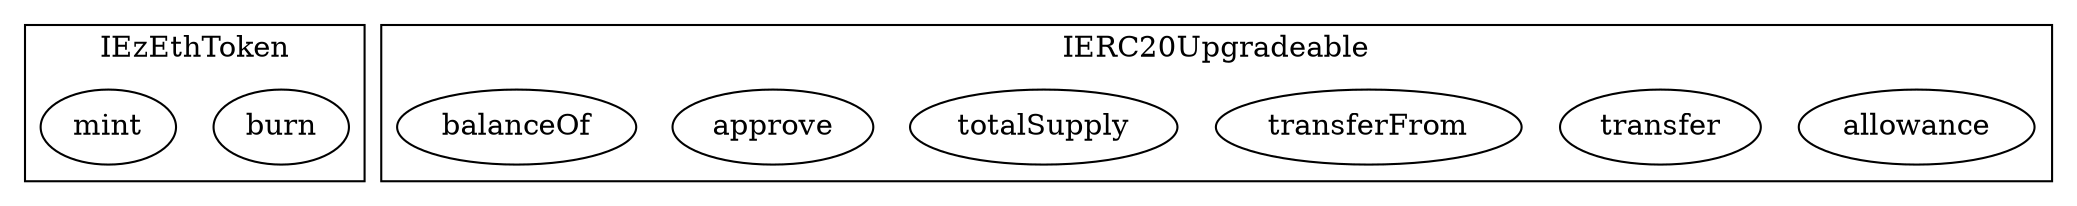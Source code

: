 strict digraph {
subgraph cluster_3506_IEzEthToken {
label = "IEzEthToken"
"3506_burn" [label="burn"]
"3506_mint" [label="mint"]
}subgraph cluster_1927_IERC20Upgradeable {
label = "IERC20Upgradeable"
"1927_allowance" [label="allowance"]
"1927_transfer" [label="transfer"]
"1927_transferFrom" [label="transferFrom"]
"1927_totalSupply" [label="totalSupply"]
"1927_approve" [label="approve"]
"1927_balanceOf" [label="balanceOf"]
}subgraph cluster_solidity {
label = "[Solidity]"
}
}